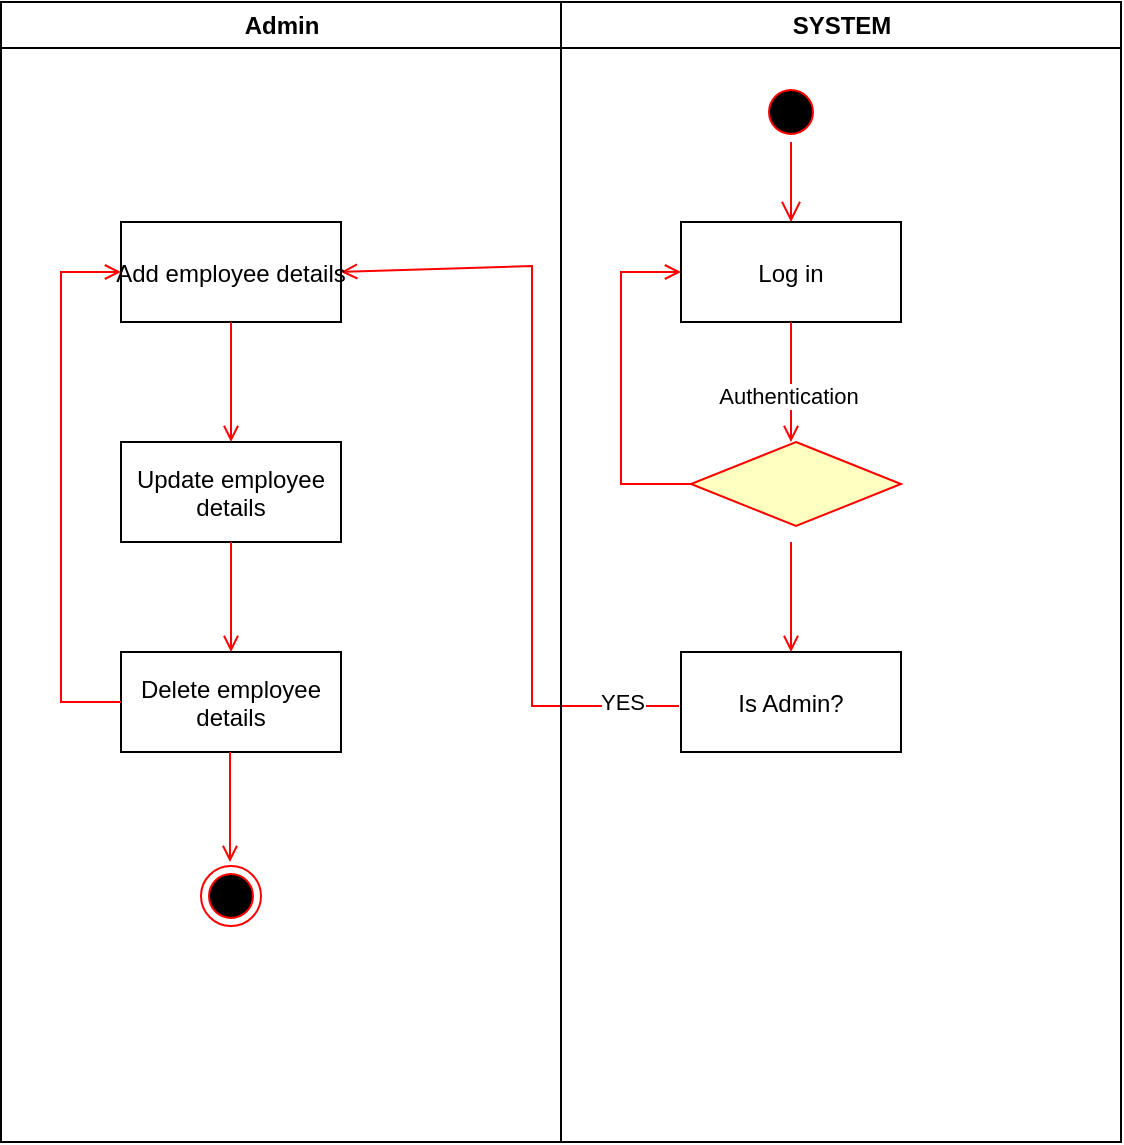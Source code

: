 <mxfile version="22.1.17" type="github">
  <diagram name="Page-1" id="QdQ3WsFKy4GePyPHYfOY">
    <mxGraphModel dx="2268" dy="603" grid="1" gridSize="10" guides="1" tooltips="1" connect="1" arrows="1" fold="1" page="1" pageScale="1" pageWidth="850" pageHeight="1100" math="0" shadow="0">
      <root>
        <mxCell id="0" />
        <mxCell id="1" parent="0" />
        <mxCell id="c4G_J08RzAKHCnMIqUL0-1" value="SYSTEM" style="swimlane;whiteSpace=wrap" vertex="1" parent="1">
          <mxGeometry x="164.5" y="128" width="280" height="570" as="geometry" />
        </mxCell>
        <mxCell id="c4G_J08RzAKHCnMIqUL0-2" value="" style="ellipse;shape=startState;fillColor=#000000;strokeColor=#ff0000;" vertex="1" parent="c4G_J08RzAKHCnMIqUL0-1">
          <mxGeometry x="100" y="40" width="30" height="30" as="geometry" />
        </mxCell>
        <mxCell id="c4G_J08RzAKHCnMIqUL0-3" value="" style="edgeStyle=elbowEdgeStyle;elbow=horizontal;verticalAlign=bottom;endArrow=open;endSize=8;strokeColor=#FF0000;endFill=1;rounded=0" edge="1" parent="c4G_J08RzAKHCnMIqUL0-1" source="c4G_J08RzAKHCnMIqUL0-2" target="c4G_J08RzAKHCnMIqUL0-4">
          <mxGeometry x="100" y="40" as="geometry">
            <mxPoint x="115" y="110" as="targetPoint" />
          </mxGeometry>
        </mxCell>
        <mxCell id="c4G_J08RzAKHCnMIqUL0-4" value="Log in" style="" vertex="1" parent="c4G_J08RzAKHCnMIqUL0-1">
          <mxGeometry x="60" y="110" width="110" height="50" as="geometry" />
        </mxCell>
        <mxCell id="c4G_J08RzAKHCnMIqUL0-5" value="" style="endArrow=open;strokeColor=#FF0000;endFill=1;rounded=0" edge="1" parent="c4G_J08RzAKHCnMIqUL0-1" source="c4G_J08RzAKHCnMIqUL0-4">
          <mxGeometry relative="1" as="geometry">
            <mxPoint x="115" y="220" as="targetPoint" />
          </mxGeometry>
        </mxCell>
        <mxCell id="c4G_J08RzAKHCnMIqUL0-6" value="Authentication" style="edgeLabel;html=1;align=center;verticalAlign=middle;resizable=0;points=[];" vertex="1" connectable="0" parent="c4G_J08RzAKHCnMIqUL0-5">
          <mxGeometry x="0.22" y="-2" relative="1" as="geometry">
            <mxPoint as="offset" />
          </mxGeometry>
        </mxCell>
        <mxCell id="c4G_J08RzAKHCnMIqUL0-7" value="Is Admin?" style="" vertex="1" parent="c4G_J08RzAKHCnMIqUL0-1">
          <mxGeometry x="60" y="325" width="110" height="50" as="geometry" />
        </mxCell>
        <mxCell id="c4G_J08RzAKHCnMIqUL0-8" value="" style="endArrow=open;strokeColor=#FF0000;endFill=1;rounded=0" edge="1" parent="c4G_J08RzAKHCnMIqUL0-1" target="c4G_J08RzAKHCnMIqUL0-7">
          <mxGeometry relative="1" as="geometry">
            <mxPoint x="115" y="270" as="sourcePoint" />
          </mxGeometry>
        </mxCell>
        <mxCell id="c4G_J08RzAKHCnMIqUL0-9" value="" style="edgeStyle=elbowEdgeStyle;elbow=horizontal;strokeColor=#FF0000;endArrow=open;endFill=1;rounded=0;exitX=0;exitY=0.5;exitDx=0;exitDy=0;" edge="1" parent="c4G_J08RzAKHCnMIqUL0-1" source="c4G_J08RzAKHCnMIqUL0-10" target="c4G_J08RzAKHCnMIqUL0-4">
          <mxGeometry width="100" height="100" relative="1" as="geometry">
            <mxPoint x="65.5" y="242" as="sourcePoint" />
            <mxPoint x="260" y="190" as="targetPoint" />
            <Array as="points">
              <mxPoint x="30" y="250" />
            </Array>
          </mxGeometry>
        </mxCell>
        <mxCell id="c4G_J08RzAKHCnMIqUL0-10" value="" style="rhombus;fillColor=#ffffc0;strokeColor=#ff0000;" vertex="1" parent="c4G_J08RzAKHCnMIqUL0-1">
          <mxGeometry x="65" y="220" width="105" height="42" as="geometry" />
        </mxCell>
        <mxCell id="c4G_J08RzAKHCnMIqUL0-11" value="" style="endArrow=open;strokeColor=#FF0000;endFill=1;rounded=0;entryX=1;entryY=0.5;entryDx=0;entryDy=0;" edge="1" parent="c4G_J08RzAKHCnMIqUL0-1" target="c4G_J08RzAKHCnMIqUL0-14">
          <mxGeometry relative="1" as="geometry">
            <mxPoint x="59" y="352" as="sourcePoint" />
            <mxPoint x="-104.5" y="132" as="targetPoint" />
            <Array as="points">
              <mxPoint x="-14.5" y="352" />
              <mxPoint x="-14.5" y="132" />
            </Array>
          </mxGeometry>
        </mxCell>
        <mxCell id="c4G_J08RzAKHCnMIqUL0-12" value="YES" style="edgeLabel;html=1;align=center;verticalAlign=middle;resizable=0;points=[];" vertex="1" connectable="0" parent="c4G_J08RzAKHCnMIqUL0-11">
          <mxGeometry x="-0.853" y="-2" relative="1" as="geometry">
            <mxPoint as="offset" />
          </mxGeometry>
        </mxCell>
        <mxCell id="c4G_J08RzAKHCnMIqUL0-13" value="Admin" style="swimlane;whiteSpace=wrap" vertex="1" parent="1">
          <mxGeometry x="-115.5" y="128" width="280" height="570" as="geometry" />
        </mxCell>
        <mxCell id="c4G_J08RzAKHCnMIqUL0-14" value="Add employee details" style="" vertex="1" parent="c4G_J08RzAKHCnMIqUL0-13">
          <mxGeometry x="60" y="110" width="110" height="50" as="geometry" />
        </mxCell>
        <mxCell id="c4G_J08RzAKHCnMIqUL0-15" value="Update employee &#xa;details" style="" vertex="1" parent="c4G_J08RzAKHCnMIqUL0-13">
          <mxGeometry x="60" y="220" width="110" height="50" as="geometry" />
        </mxCell>
        <mxCell id="c4G_J08RzAKHCnMIqUL0-16" value="" style="endArrow=open;strokeColor=#FF0000;endFill=1;rounded=0" edge="1" parent="c4G_J08RzAKHCnMIqUL0-13" source="c4G_J08RzAKHCnMIqUL0-14" target="c4G_J08RzAKHCnMIqUL0-15">
          <mxGeometry relative="1" as="geometry" />
        </mxCell>
        <mxCell id="c4G_J08RzAKHCnMIqUL0-17" value="Delete employee &#xa;details" style="" vertex="1" parent="c4G_J08RzAKHCnMIqUL0-13">
          <mxGeometry x="60" y="325" width="110" height="50" as="geometry" />
        </mxCell>
        <mxCell id="c4G_J08RzAKHCnMIqUL0-18" value="" style="endArrow=open;strokeColor=#FF0000;endFill=1;rounded=0" edge="1" parent="c4G_J08RzAKHCnMIqUL0-13" source="c4G_J08RzAKHCnMIqUL0-15" target="c4G_J08RzAKHCnMIqUL0-17">
          <mxGeometry relative="1" as="geometry" />
        </mxCell>
        <mxCell id="c4G_J08RzAKHCnMIqUL0-19" value="" style="edgeStyle=elbowEdgeStyle;elbow=horizontal;strokeColor=#FF0000;endArrow=open;endFill=1;rounded=0" edge="1" parent="c4G_J08RzAKHCnMIqUL0-13" source="c4G_J08RzAKHCnMIqUL0-17" target="c4G_J08RzAKHCnMIqUL0-14">
          <mxGeometry width="100" height="100" relative="1" as="geometry">
            <mxPoint x="160" y="290" as="sourcePoint" />
            <mxPoint x="260" y="190" as="targetPoint" />
            <Array as="points">
              <mxPoint x="30" y="250" />
            </Array>
          </mxGeometry>
        </mxCell>
        <mxCell id="c4G_J08RzAKHCnMIqUL0-20" value="" style="ellipse;html=1;shape=endState;fillColor=#000000;strokeColor=#ff0000;" vertex="1" parent="c4G_J08RzAKHCnMIqUL0-13">
          <mxGeometry x="100" y="432" width="30" height="30" as="geometry" />
        </mxCell>
        <mxCell id="c4G_J08RzAKHCnMIqUL0-21" value="" style="endArrow=open;strokeColor=#FF0000;endFill=1;rounded=0" edge="1" parent="c4G_J08RzAKHCnMIqUL0-13">
          <mxGeometry relative="1" as="geometry">
            <mxPoint x="114.5" y="375" as="sourcePoint" />
            <mxPoint x="114.5" y="430" as="targetPoint" />
          </mxGeometry>
        </mxCell>
      </root>
    </mxGraphModel>
  </diagram>
</mxfile>
